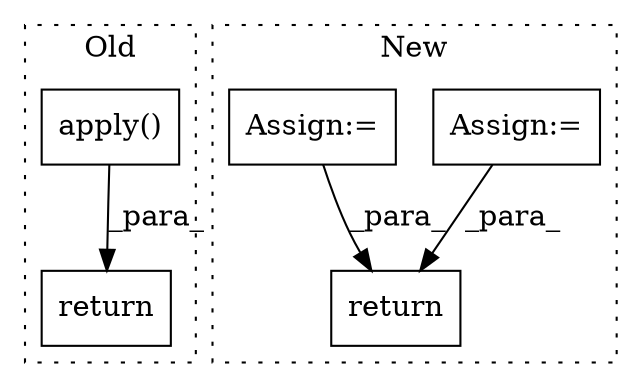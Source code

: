 digraph G {
subgraph cluster0 {
1 [label="apply()" a="75" s="1960,2020" l="22,1" shape="box"];
4 [label="return" a="93" s="1953" l="7" shape="box"];
label = "Old";
style="dotted";
}
subgraph cluster1 {
2 [label="return" a="93" s="3490" l="7" shape="box"];
3 [label="Assign:=" a="68" s="3256" l="3" shape="box"];
5 [label="Assign:=" a="68" s="3135" l="3" shape="box"];
label = "New";
style="dotted";
}
1 -> 4 [label="_para_"];
3 -> 2 [label="_para_"];
5 -> 2 [label="_para_"];
}